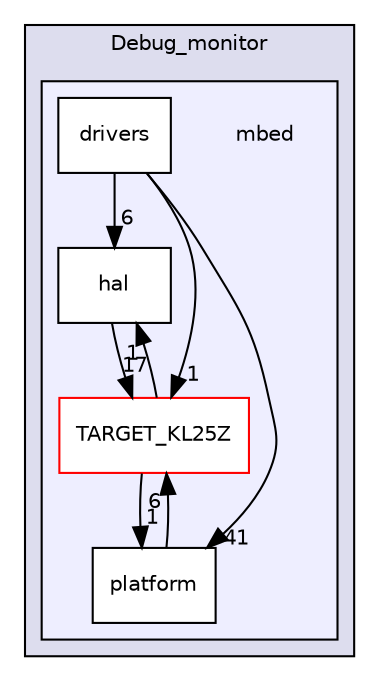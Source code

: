 digraph "Debug_monitor/mbed" {
  compound=true
  node [ fontsize="10", fontname="Helvetica"];
  edge [ labelfontsize="10", labelfontname="Helvetica"];
  subgraph clusterdir_2c363e91c690d6110dce0be27de92a9f {
    graph [ bgcolor="#ddddee", pencolor="black", label="Debug_monitor" fontname="Helvetica", fontsize="10", URL="dir_2c363e91c690d6110dce0be27de92a9f.html"]
  subgraph clusterdir_59d254da26ed05d3c1c501e9d7a762c5 {
    graph [ bgcolor="#eeeeff", pencolor="black", label="" URL="dir_59d254da26ed05d3c1c501e9d7a762c5.html"];
    dir_59d254da26ed05d3c1c501e9d7a762c5 [shape=plaintext label="mbed"];
  dir_c1fcd5e31838c6fd47bf2ab7fc364d30 [shape=box label="drivers" fillcolor="white" style="filled" URL="dir_c1fcd5e31838c6fd47bf2ab7fc364d30.html"];
  dir_6e6e31c328f0efc511ad0d051ab26562 [shape=box label="hal" fillcolor="white" style="filled" URL="dir_6e6e31c328f0efc511ad0d051ab26562.html"];
  dir_0c5284c5dbc968a5c916619671b14842 [shape=box label="platform" fillcolor="white" style="filled" URL="dir_0c5284c5dbc968a5c916619671b14842.html"];
  dir_a63b5526636fcb8e88b02f9350497b1f [shape=box label="TARGET_KL25Z" fillcolor="white" style="filled" color="red" URL="dir_a63b5526636fcb8e88b02f9350497b1f.html"];
  }
  }
  dir_0c5284c5dbc968a5c916619671b14842->dir_a63b5526636fcb8e88b02f9350497b1f [headlabel="6", labeldistance=1.5 headhref="dir_000005_000006.html"];
  dir_6e6e31c328f0efc511ad0d051ab26562->dir_a63b5526636fcb8e88b02f9350497b1f [headlabel="17", labeldistance=1.5 headhref="dir_000004_000006.html"];
  dir_a63b5526636fcb8e88b02f9350497b1f->dir_0c5284c5dbc968a5c916619671b14842 [headlabel="1", labeldistance=1.5 headhref="dir_000006_000005.html"];
  dir_a63b5526636fcb8e88b02f9350497b1f->dir_6e6e31c328f0efc511ad0d051ab26562 [headlabel="1", labeldistance=1.5 headhref="dir_000006_000004.html"];
  dir_c1fcd5e31838c6fd47bf2ab7fc364d30->dir_0c5284c5dbc968a5c916619671b14842 [headlabel="41", labeldistance=1.5 headhref="dir_000003_000005.html"];
  dir_c1fcd5e31838c6fd47bf2ab7fc364d30->dir_6e6e31c328f0efc511ad0d051ab26562 [headlabel="6", labeldistance=1.5 headhref="dir_000003_000004.html"];
  dir_c1fcd5e31838c6fd47bf2ab7fc364d30->dir_a63b5526636fcb8e88b02f9350497b1f [headlabel="1", labeldistance=1.5 headhref="dir_000003_000006.html"];
}

